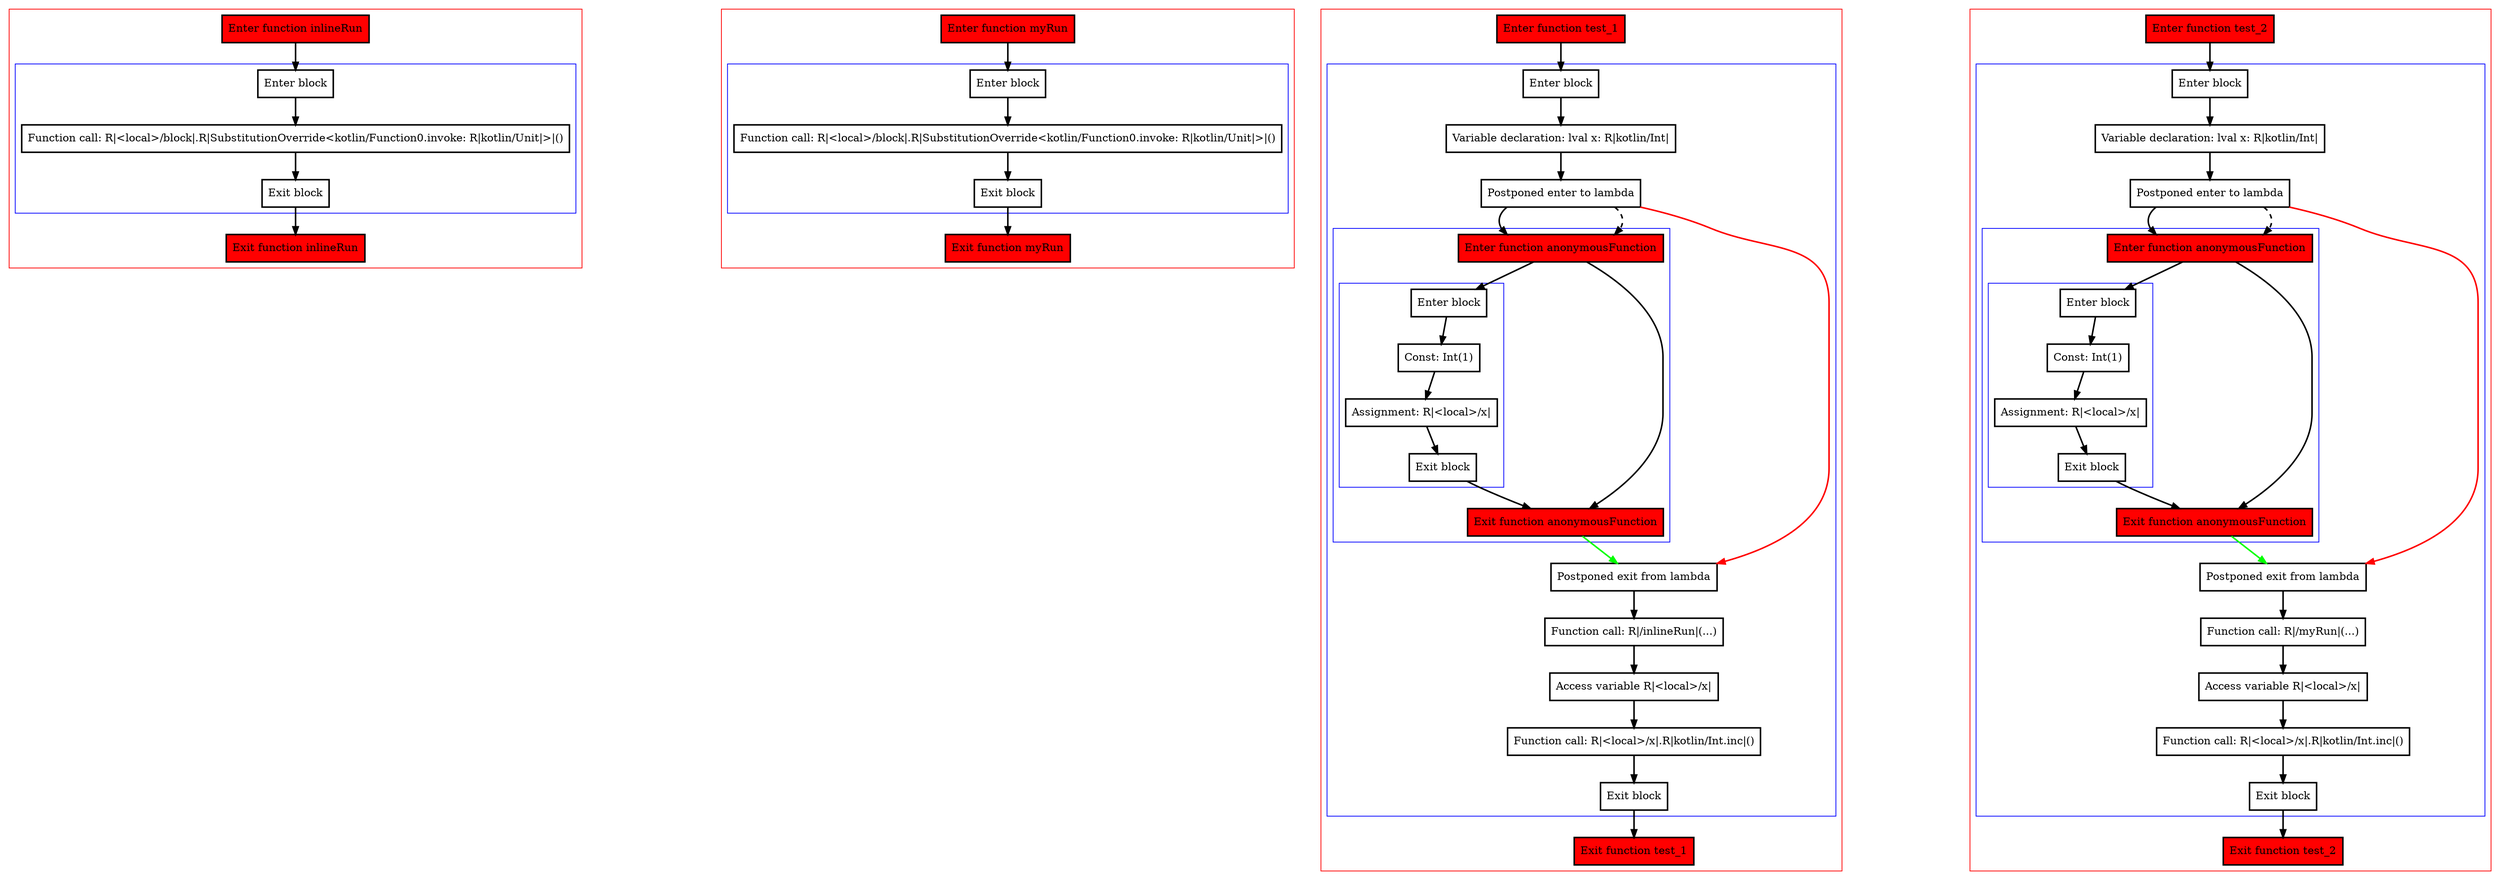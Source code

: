 digraph atMostOnce_kt {
    graph [nodesep=3]
    node [shape=box penwidth=2]
    edge [penwidth=2]

    subgraph cluster_0 {
        color=red
        0 [label="Enter function inlineRun" style="filled" fillcolor=red];
        subgraph cluster_1 {
            color=blue
            1 [label="Enter block"];
            2 [label="Function call: R|<local>/block|.R|SubstitutionOverride<kotlin/Function0.invoke: R|kotlin/Unit|>|()"];
            3 [label="Exit block"];
        }
        4 [label="Exit function inlineRun" style="filled" fillcolor=red];
    }
    0 -> {1};
    1 -> {2};
    2 -> {3};
    3 -> {4};

    subgraph cluster_2 {
        color=red
        5 [label="Enter function myRun" style="filled" fillcolor=red];
        subgraph cluster_3 {
            color=blue
            6 [label="Enter block"];
            7 [label="Function call: R|<local>/block|.R|SubstitutionOverride<kotlin/Function0.invoke: R|kotlin/Unit|>|()"];
            8 [label="Exit block"];
        }
        9 [label="Exit function myRun" style="filled" fillcolor=red];
    }
    5 -> {6};
    6 -> {7};
    7 -> {8};
    8 -> {9};

    subgraph cluster_4 {
        color=red
        10 [label="Enter function test_1" style="filled" fillcolor=red];
        subgraph cluster_5 {
            color=blue
            11 [label="Enter block"];
            12 [label="Variable declaration: lval x: R|kotlin/Int|"];
            13 [label="Postponed enter to lambda"];
            subgraph cluster_6 {
                color=blue
                20 [label="Enter function anonymousFunction" style="filled" fillcolor=red];
                subgraph cluster_7 {
                    color=blue
                    21 [label="Enter block"];
                    22 [label="Const: Int(1)"];
                    23 [label="Assignment: R|<local>/x|"];
                    24 [label="Exit block"];
                }
                25 [label="Exit function anonymousFunction" style="filled" fillcolor=red];
            }
            14 [label="Postponed exit from lambda"];
            15 [label="Function call: R|/inlineRun|(...)"];
            16 [label="Access variable R|<local>/x|"];
            17 [label="Function call: R|<local>/x|.R|kotlin/Int.inc|()"];
            18 [label="Exit block"];
        }
        19 [label="Exit function test_1" style="filled" fillcolor=red];
    }
    10 -> {11};
    11 -> {12};
    12 -> {13};
    13 -> {20};
    13 -> {14} [color=red];
    13 -> {20} [style=dashed];
    14 -> {15};
    15 -> {16};
    16 -> {17};
    17 -> {18};
    18 -> {19};
    20 -> {25 21};
    21 -> {22};
    22 -> {23};
    23 -> {24};
    24 -> {25};
    25 -> {14} [color=green];

    subgraph cluster_8 {
        color=red
        26 [label="Enter function test_2" style="filled" fillcolor=red];
        subgraph cluster_9 {
            color=blue
            27 [label="Enter block"];
            28 [label="Variable declaration: lval x: R|kotlin/Int|"];
            29 [label="Postponed enter to lambda"];
            subgraph cluster_10 {
                color=blue
                36 [label="Enter function anonymousFunction" style="filled" fillcolor=red];
                subgraph cluster_11 {
                    color=blue
                    37 [label="Enter block"];
                    38 [label="Const: Int(1)"];
                    39 [label="Assignment: R|<local>/x|"];
                    40 [label="Exit block"];
                }
                41 [label="Exit function anonymousFunction" style="filled" fillcolor=red];
            }
            30 [label="Postponed exit from lambda"];
            31 [label="Function call: R|/myRun|(...)"];
            32 [label="Access variable R|<local>/x|"];
            33 [label="Function call: R|<local>/x|.R|kotlin/Int.inc|()"];
            34 [label="Exit block"];
        }
        35 [label="Exit function test_2" style="filled" fillcolor=red];
    }
    26 -> {27};
    27 -> {28};
    28 -> {29};
    29 -> {36};
    29 -> {30} [color=red];
    29 -> {36} [style=dashed];
    30 -> {31};
    31 -> {32};
    32 -> {33};
    33 -> {34};
    34 -> {35};
    36 -> {41 37};
    37 -> {38};
    38 -> {39};
    39 -> {40};
    40 -> {41};
    41 -> {30} [color=green];

}
